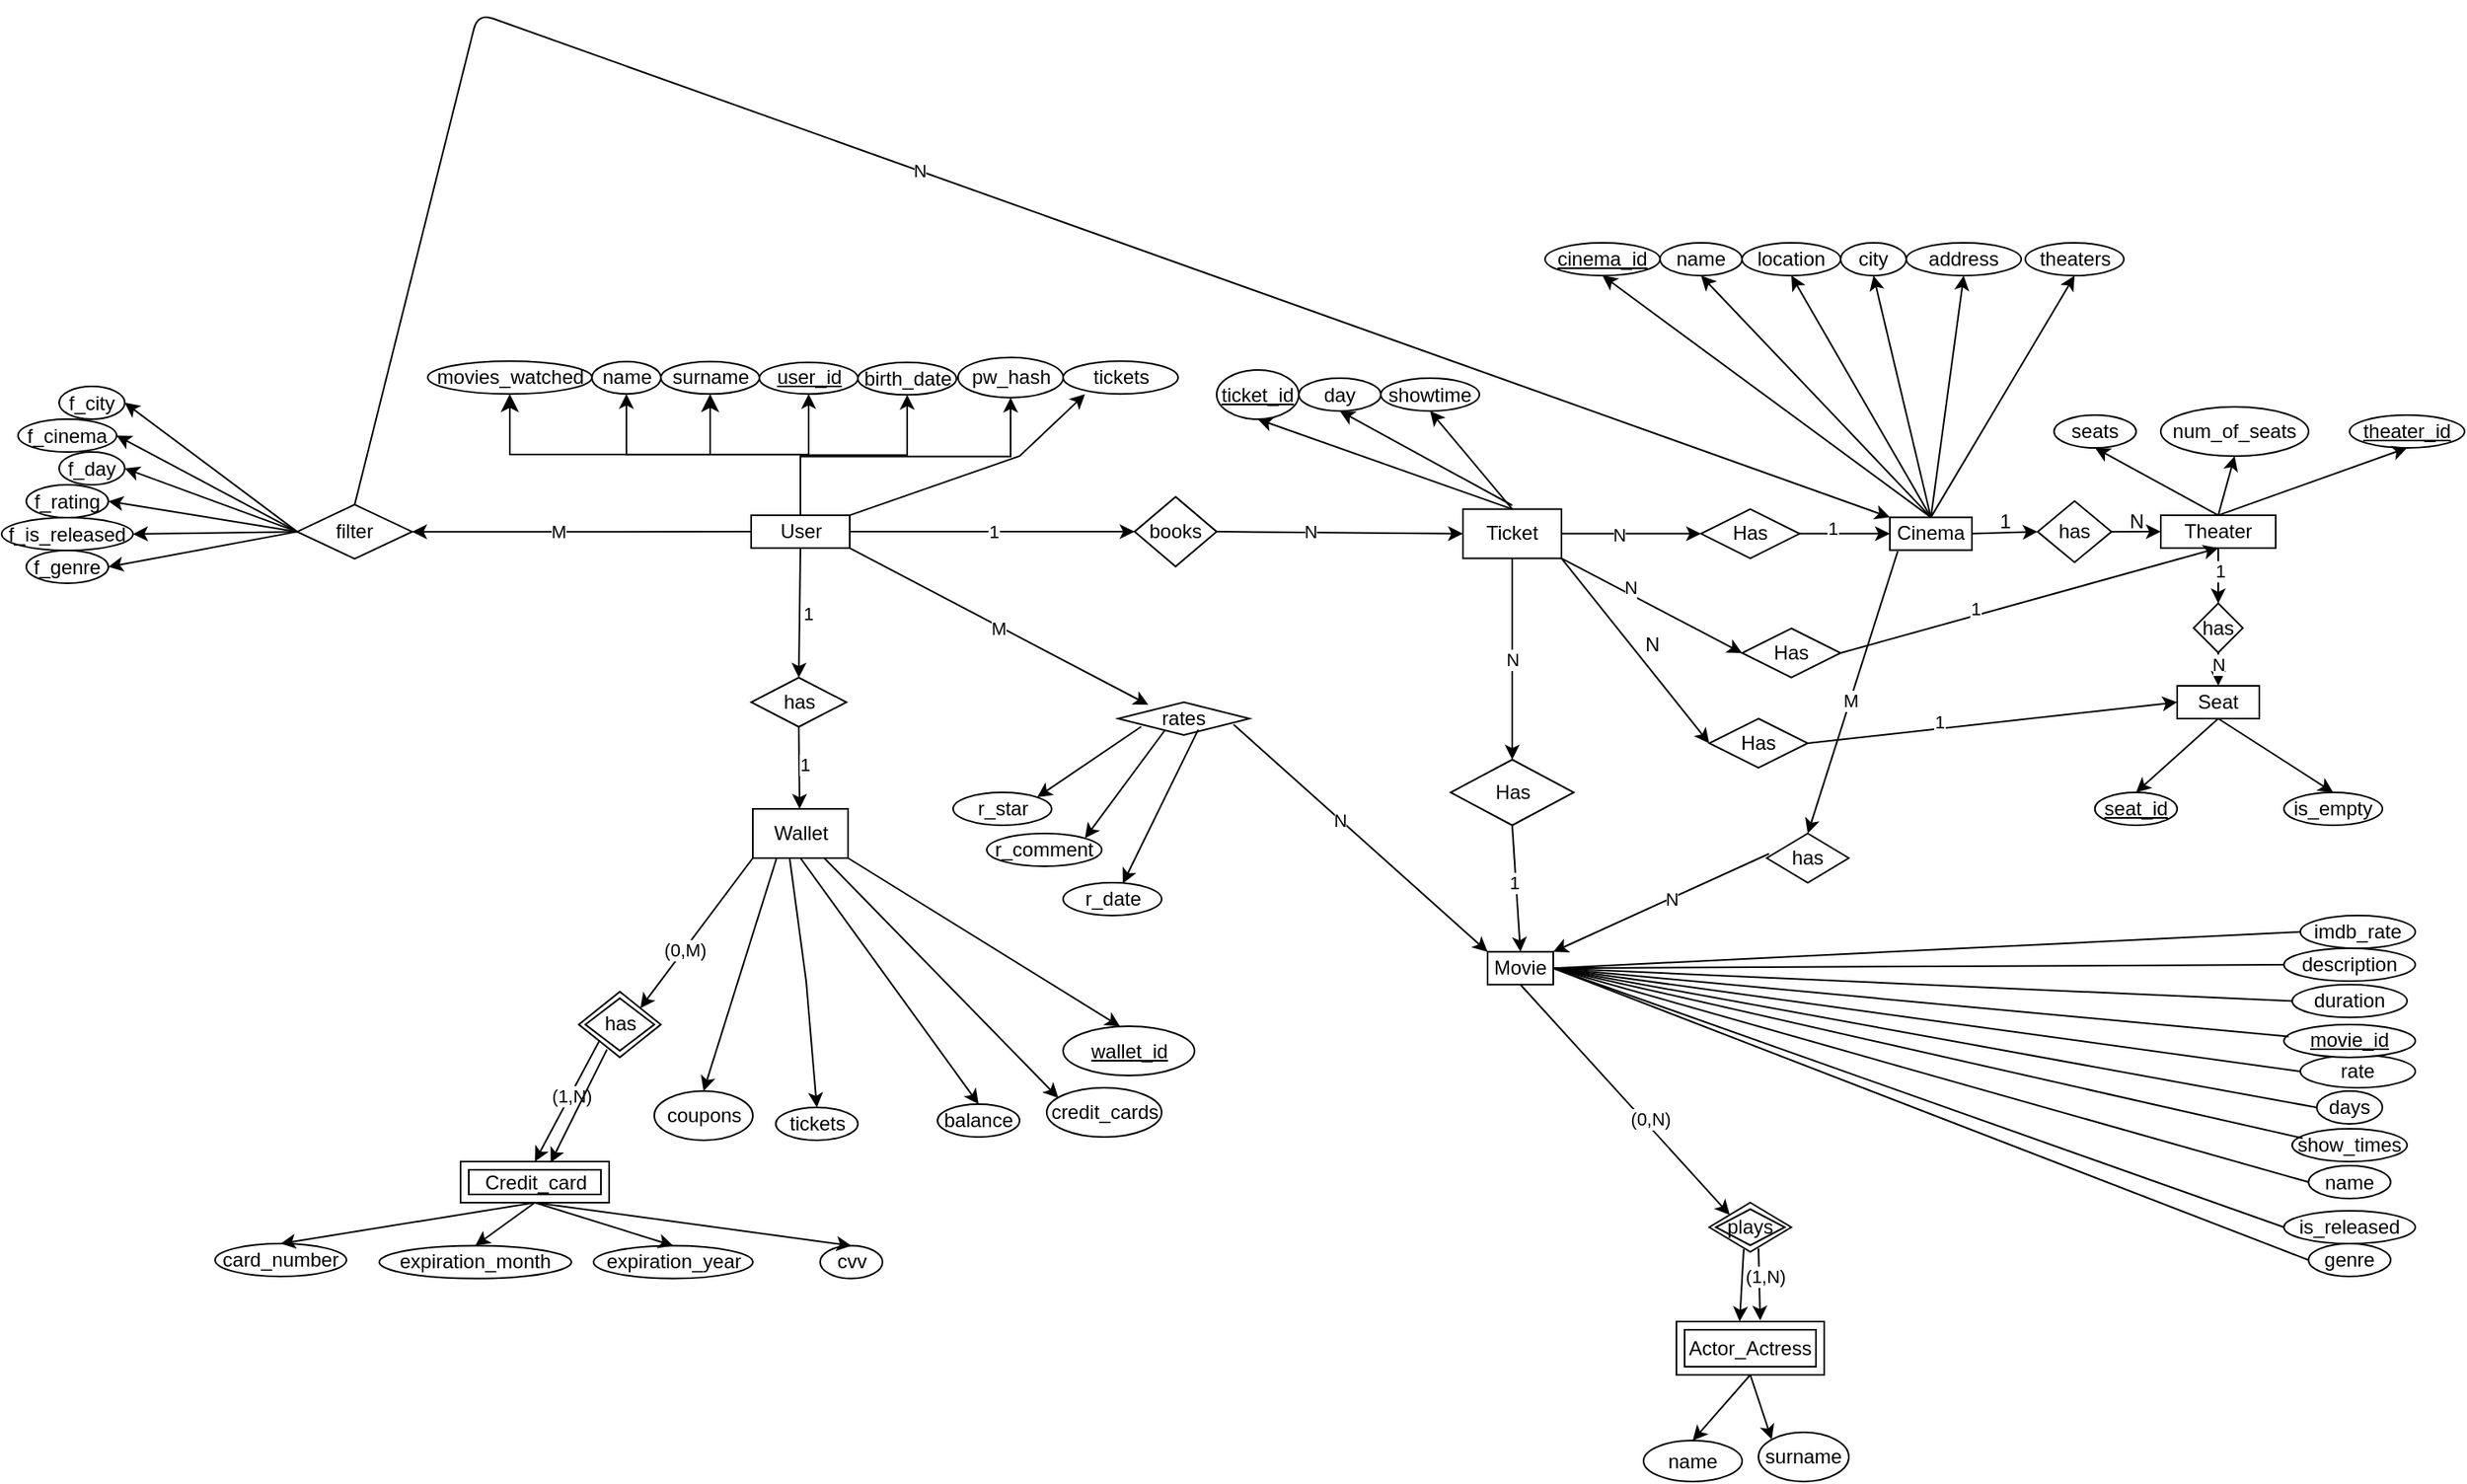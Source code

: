 <mxfile version="24.5.1" type="device">
  <diagram name="er_diagram" id="v9doxOc5a0_JCZSUFdD2">
    <mxGraphModel dx="2487" dy="1405" grid="1" gridSize="10" guides="1" tooltips="1" connect="1" arrows="1" fold="1" page="0" pageScale="1" pageWidth="827" pageHeight="1169" background="none" math="0" shadow="0">
      <root>
        <mxCell id="0" />
        <mxCell id="1" parent="0" />
        <mxCell id="D5yejVB-vVZnaP33-RKD-3" style="edgeStyle=orthogonalEdgeStyle;rounded=0;orthogonalLoop=1;jettySize=auto;html=1;exitX=0.5;exitY=0;exitDx=0;exitDy=0;entryX=0.5;entryY=1;entryDx=0;entryDy=0;" parent="1" source="D5yejVB-vVZnaP33-RKD-1" target="D5yejVB-vVZnaP33-RKD-4" edge="1">
          <mxGeometry relative="1" as="geometry">
            <mxPoint x="-45.5" y="-62.5" as="targetPoint" />
          </mxGeometry>
        </mxCell>
        <mxCell id="24" style="edgeStyle=none;html=1;exitX=0;exitY=0.5;exitDx=0;exitDy=0;entryX=1;entryY=0.5;entryDx=0;entryDy=0;" parent="1" source="D5yejVB-vVZnaP33-RKD-1" target="21" edge="1">
          <mxGeometry relative="1" as="geometry">
            <mxPoint x="-290" y="-24.14" as="targetPoint" />
          </mxGeometry>
        </mxCell>
        <mxCell id="fPZ1t0YOK3JsRvXyAHku-118" value="M" style="edgeLabel;html=1;align=center;verticalAlign=middle;resizable=0;points=[];" vertex="1" connectable="0" parent="24">
          <mxGeometry x="0.136" relative="1" as="geometry">
            <mxPoint as="offset" />
          </mxGeometry>
        </mxCell>
        <mxCell id="D5yejVB-vVZnaP33-RKD-1" value="User" style="whiteSpace=wrap;html=1;align=center;" parent="1" vertex="1">
          <mxGeometry x="-203.5" y="-33.94" width="60" height="20" as="geometry" />
        </mxCell>
        <mxCell id="D5yejVB-vVZnaP33-RKD-2" value="Movie" style="whiteSpace=wrap;html=1;align=center;" parent="1" vertex="1">
          <mxGeometry x="245" y="232.13" width="40" height="20" as="geometry" />
        </mxCell>
        <mxCell id="D5yejVB-vVZnaP33-RKD-4" value="name" style="ellipse;whiteSpace=wrap;html=1;align=center;" parent="1" vertex="1">
          <mxGeometry x="-300.5" y="-127.63" width="42" height="19.75" as="geometry" />
        </mxCell>
        <mxCell id="D5yejVB-vVZnaP33-RKD-6" value="surname" style="ellipse;whiteSpace=wrap;html=1;align=center;" parent="1" vertex="1">
          <mxGeometry x="-258.5" y="-127.63" width="60" height="19.75" as="geometry" />
        </mxCell>
        <mxCell id="D5yejVB-vVZnaP33-RKD-7" style="edgeStyle=orthogonalEdgeStyle;rounded=0;orthogonalLoop=1;jettySize=auto;html=1;exitX=0.5;exitY=0;exitDx=0;exitDy=0;entryX=0.5;entryY=1;entryDx=0;entryDy=0;" parent="1" source="D5yejVB-vVZnaP33-RKD-1" target="D5yejVB-vVZnaP33-RKD-8" edge="1">
          <mxGeometry relative="1" as="geometry">
            <mxPoint x="94.5" y="-82.75" as="targetPoint" />
            <mxPoint x="89.5" y="-22.5" as="sourcePoint" />
          </mxGeometry>
        </mxCell>
        <mxCell id="D5yejVB-vVZnaP33-RKD-8" value="birth_date" style="ellipse;whiteSpace=wrap;html=1;align=center;" parent="1" vertex="1">
          <mxGeometry x="-138.5" y="-127.13" width="60" height="19.75" as="geometry" />
        </mxCell>
        <mxCell id="D5yejVB-vVZnaP33-RKD-13" value="Wallet" style="shape=label;margin=3;double=1;whiteSpace=wrap;html=1;align=center;" parent="1" vertex="1">
          <mxGeometry x="-202.5" y="145" width="58" height="30" as="geometry" />
        </mxCell>
        <mxCell id="D5yejVB-vVZnaP33-RKD-16" style="edgeStyle=orthogonalEdgeStyle;rounded=0;orthogonalLoop=1;jettySize=auto;html=1;exitX=0.5;exitY=0;exitDx=0;exitDy=0;entryX=0.5;entryY=1;entryDx=0;entryDy=0;" parent="1" source="D5yejVB-vVZnaP33-RKD-1" target="D5yejVB-vVZnaP33-RKD-17" edge="1">
          <mxGeometry relative="1" as="geometry">
            <mxPoint x="55.5" y="-123.25" as="targetPoint" />
            <mxPoint x="114.5" y="-83.25" as="sourcePoint" />
          </mxGeometry>
        </mxCell>
        <mxCell id="D5yejVB-vVZnaP33-RKD-17" value="&lt;u&gt;user_id&lt;/u&gt;" style="ellipse;whiteSpace=wrap;html=1;align=center;" parent="1" vertex="1">
          <mxGeometry x="-198.5" y="-127.13" width="60" height="19.25" as="geometry" />
        </mxCell>
        <mxCell id="D5yejVB-vVZnaP33-RKD-21" value="balance" style="ellipse;whiteSpace=wrap;html=1;align=center;" parent="1" vertex="1">
          <mxGeometry x="-90" y="325" width="50" height="20" as="geometry" />
        </mxCell>
        <mxCell id="D5yejVB-vVZnaP33-RKD-35" value="has" style="shape=rhombus;double=0;perimeter=rhombusPerimeter;whiteSpace=wrap;html=1;align=center;" parent="1" vertex="1">
          <mxGeometry x="-203.5" y="65" width="58" height="30" as="geometry" />
        </mxCell>
        <mxCell id="D5yejVB-vVZnaP33-RKD-42" style="edgeStyle=orthogonalEdgeStyle;rounded=0;orthogonalLoop=1;jettySize=auto;html=1;exitX=0.5;exitY=0;exitDx=0;exitDy=0;entryX=0.5;entryY=1;entryDx=0;entryDy=0;" parent="1" source="D5yejVB-vVZnaP33-RKD-1" target="D5yejVB-vVZnaP33-RKD-43" edge="1">
          <mxGeometry relative="1" as="geometry">
            <mxPoint x="140.5" y="-48.01" as="targetPoint" />
            <mxPoint x="74.5" y="32.24" as="sourcePoint" />
          </mxGeometry>
        </mxCell>
        <mxCell id="D5yejVB-vVZnaP33-RKD-43" value="pw_hash" style="ellipse;whiteSpace=wrap;html=1;align=center;" parent="1" vertex="1">
          <mxGeometry x="-77.5" y="-130.13" width="64" height="24.49" as="geometry" />
        </mxCell>
        <mxCell id="D5yejVB-vVZnaP33-RKD-47" value="name" style="ellipse;whiteSpace=wrap;html=1;align=center;" parent="1" vertex="1">
          <mxGeometry x="745" y="362.5" width="50" height="20" as="geometry" />
        </mxCell>
        <mxCell id="D5yejVB-vVZnaP33-RKD-49" value="genre" style="ellipse;whiteSpace=wrap;html=1;align=center;" parent="1" vertex="1">
          <mxGeometry x="745" y="410" width="50" height="20" as="geometry" />
        </mxCell>
        <mxCell id="D5yejVB-vVZnaP33-RKD-54" value="imdb_rate" style="ellipse;whiteSpace=wrap;html=1;align=center;" parent="1" vertex="1">
          <mxGeometry x="740" y="210" width="70" height="20" as="geometry" />
        </mxCell>
        <mxCell id="D5yejVB-vVZnaP33-RKD-60" value="rate" style="ellipse;whiteSpace=wrap;html=1;align=center;" parent="1" vertex="1">
          <mxGeometry x="740" y="295" width="70" height="20" as="geometry" />
        </mxCell>
        <mxCell id="D5yejVB-vVZnaP33-RKD-66" value="days" style="ellipse;whiteSpace=wrap;html=1;align=center;" parent="1" vertex="1">
          <mxGeometry x="750" y="316.99" width="40" height="20" as="geometry" />
        </mxCell>
        <mxCell id="D5yejVB-vVZnaP33-RKD-68" value="show_times" style="ellipse;whiteSpace=wrap;html=1;align=center;" parent="1" vertex="1">
          <mxGeometry x="735" y="340" width="70" height="20" as="geometry" />
        </mxCell>
        <mxCell id="D5yejVB-vVZnaP33-RKD-73" value="f_city" style="ellipse;whiteSpace=wrap;html=1;align=center;" parent="1" vertex="1">
          <mxGeometry x="-625" y="-112.5" width="40" height="20" as="geometry" />
        </mxCell>
        <mxCell id="D5yejVB-vVZnaP33-RKD-74" value="f_cinema" style="ellipse;whiteSpace=wrap;html=1;" parent="1" vertex="1">
          <mxGeometry x="-650" y="-92.5" width="60" height="20" as="geometry" />
        </mxCell>
        <mxCell id="D5yejVB-vVZnaP33-RKD-75" value="f_day" style="ellipse;whiteSpace=wrap;html=1;" parent="1" vertex="1">
          <mxGeometry x="-625" y="-72.5" width="40" height="20" as="geometry" />
        </mxCell>
        <mxCell id="D5yejVB-vVZnaP33-RKD-76" value="f_rating" style="ellipse;whiteSpace=wrap;html=1;" parent="1" vertex="1">
          <mxGeometry x="-645" y="-52.5" width="50" height="20" as="geometry" />
        </mxCell>
        <mxCell id="D5yejVB-vVZnaP33-RKD-78" value="is_released" style="ellipse;whiteSpace=wrap;html=1;" parent="1" vertex="1">
          <mxGeometry x="730" y="390" width="80" height="20" as="geometry" />
        </mxCell>
        <mxCell id="D5yejVB-vVZnaP33-RKD-80" value="" style="edgeStyle=none;orthogonalLoop=1;jettySize=auto;html=1;rounded=0;exitX=0;exitY=0.5;exitDx=0;exitDy=0;entryX=1;entryY=0.5;entryDx=0;entryDy=0;" parent="1" source="21" target="D5yejVB-vVZnaP33-RKD-73" edge="1">
          <mxGeometry width="100" relative="1" as="geometry">
            <mxPoint x="-500.0" y="-25.19" as="sourcePoint" />
            <mxPoint x="1320" y="473.75" as="targetPoint" />
            <Array as="points" />
          </mxGeometry>
        </mxCell>
        <mxCell id="D5yejVB-vVZnaP33-RKD-81" value="" style="edgeStyle=none;orthogonalLoop=1;jettySize=auto;html=1;rounded=0;exitX=0;exitY=0.5;exitDx=0;exitDy=0;entryX=1;entryY=0.5;entryDx=0;entryDy=0;" parent="1" source="21" target="D5yejVB-vVZnaP33-RKD-74" edge="1">
          <mxGeometry width="100" relative="1" as="geometry">
            <mxPoint x="-522.5" y="-16.44" as="sourcePoint" />
            <mxPoint x="1290" y="473.75" as="targetPoint" />
            <Array as="points" />
          </mxGeometry>
        </mxCell>
        <mxCell id="D5yejVB-vVZnaP33-RKD-82" value="" style="edgeStyle=none;orthogonalLoop=1;jettySize=auto;html=1;rounded=0;exitX=0;exitY=0.5;exitDx=0;exitDy=0;entryX=1;entryY=0.5;entryDx=0;entryDy=0;" parent="1" source="21" target="D5yejVB-vVZnaP33-RKD-75" edge="1">
          <mxGeometry width="100" relative="1" as="geometry">
            <mxPoint x="-510.67" y="-12.015" as="sourcePoint" />
            <mxPoint x="1290" y="483.75" as="targetPoint" />
            <Array as="points" />
          </mxGeometry>
        </mxCell>
        <mxCell id="D5yejVB-vVZnaP33-RKD-83" value="" style="edgeStyle=none;orthogonalLoop=1;jettySize=auto;html=1;rounded=0;exitX=0;exitY=0.5;exitDx=0;exitDy=0;entryX=1;entryY=0.5;entryDx=0;entryDy=0;" parent="1" source="21" target="D5yejVB-vVZnaP33-RKD-76" edge="1">
          <mxGeometry width="100" relative="1" as="geometry">
            <mxPoint x="-500.0" y="-25.19" as="sourcePoint" />
            <mxPoint x="1310" y="473.75" as="targetPoint" />
            <Array as="points" />
          </mxGeometry>
        </mxCell>
        <mxCell id="D5yejVB-vVZnaP33-RKD-84" value="f_genre" style="ellipse;whiteSpace=wrap;html=1;" parent="1" vertex="1">
          <mxGeometry x="-645" y="-12.5" width="50" height="20" as="geometry" />
        </mxCell>
        <mxCell id="D5yejVB-vVZnaP33-RKD-85" value="" style="edgeStyle=none;orthogonalLoop=1;jettySize=auto;html=1;rounded=0;exitX=0;exitY=0.5;exitDx=0;exitDy=0;entryX=1;entryY=0.5;entryDx=0;entryDy=0;" parent="1" source="21" target="D5yejVB-vVZnaP33-RKD-84" edge="1">
          <mxGeometry width="100" relative="1" as="geometry">
            <mxPoint x="-491.0" y="-13.365" as="sourcePoint" />
            <mxPoint x="1360" y="483.75" as="targetPoint" />
            <Array as="points" />
          </mxGeometry>
        </mxCell>
        <mxCell id="D5yejVB-vVZnaP33-RKD-86" value="f_is_released" style="ellipse;whiteSpace=wrap;html=1;" parent="1" vertex="1">
          <mxGeometry x="-660" y="-32.5" width="80" height="20" as="geometry" />
        </mxCell>
        <mxCell id="D5yejVB-vVZnaP33-RKD-87" value="" style="edgeStyle=none;orthogonalLoop=1;jettySize=auto;html=1;rounded=0;exitX=0;exitY=0.5;exitDx=0;exitDy=0;entryX=1;entryY=0.5;entryDx=0;entryDy=0;" parent="1" source="21" target="D5yejVB-vVZnaP33-RKD-86" edge="1">
          <mxGeometry width="100" relative="1" as="geometry">
            <mxPoint x="-484.35" y="-17.015" as="sourcePoint" />
            <mxPoint x="1310" y="453.75" as="targetPoint" />
            <Array as="points" />
          </mxGeometry>
        </mxCell>
        <mxCell id="D5yejVB-vVZnaP33-RKD-90" value="&lt;u&gt;movie_id&lt;/u&gt;" style="ellipse;whiteSpace=wrap;html=1;" parent="1" vertex="1">
          <mxGeometry x="730" y="276.44" width="80" height="20" as="geometry" />
        </mxCell>
        <mxCell id="D5yejVB-vVZnaP33-RKD-103" value="Credit_card" style="whiteSpace=wrap;html=1;shape=ext;margin=3;double=1;" parent="1" vertex="1">
          <mxGeometry x="-380.5" y="360" width="90.5" height="25" as="geometry" />
        </mxCell>
        <mxCell id="D5yejVB-vVZnaP33-RKD-106" value="card_number" style="ellipse;whiteSpace=wrap;html=1;" parent="1" vertex="1">
          <mxGeometry x="-530" y="410" width="80" height="20" as="geometry" />
        </mxCell>
        <mxCell id="D5yejVB-vVZnaP33-RKD-107" value="" style="edgeStyle=none;orthogonalLoop=1;jettySize=auto;html=1;rounded=0;entryX=0.5;entryY=0;entryDx=0;entryDy=0;exitX=0.5;exitY=1;exitDx=0;exitDy=0;" parent="1" source="D5yejVB-vVZnaP33-RKD-103" target="D5yejVB-vVZnaP33-RKD-106" edge="1">
          <mxGeometry width="100" relative="1" as="geometry">
            <mxPoint x="-273.5" y="145" as="sourcePoint" />
            <mxPoint x="-173.5" y="145" as="targetPoint" />
            <Array as="points" />
          </mxGeometry>
        </mxCell>
        <mxCell id="D5yejVB-vVZnaP33-RKD-108" value="expiration_month" style="ellipse;whiteSpace=wrap;html=1;" parent="1" vertex="1">
          <mxGeometry x="-430" y="411.25" width="117" height="20" as="geometry" />
        </mxCell>
        <mxCell id="D5yejVB-vVZnaP33-RKD-109" value="" style="edgeStyle=none;orthogonalLoop=1;jettySize=auto;html=1;rounded=0;entryX=0.5;entryY=0;entryDx=0;entryDy=0;exitX=0.5;exitY=1;exitDx=0;exitDy=0;" parent="1" source="D5yejVB-vVZnaP33-RKD-103" target="D5yejVB-vVZnaP33-RKD-108" edge="1">
          <mxGeometry width="100" relative="1" as="geometry">
            <mxPoint x="-203.5" y="181.75" as="sourcePoint" />
            <mxPoint x="-176.5" y="175.75" as="targetPoint" />
            <Array as="points" />
          </mxGeometry>
        </mxCell>
        <mxCell id="D5yejVB-vVZnaP33-RKD-110" value="expiration_year" style="ellipse;whiteSpace=wrap;html=1;" parent="1" vertex="1">
          <mxGeometry x="-299.5" y="411.25" width="97" height="20" as="geometry" />
        </mxCell>
        <mxCell id="D5yejVB-vVZnaP33-RKD-111" value="" style="edgeStyle=none;orthogonalLoop=1;jettySize=auto;html=1;rounded=0;entryX=0.5;entryY=0;entryDx=0;entryDy=0;exitX=0.5;exitY=1;exitDx=0;exitDy=0;" parent="1" source="D5yejVB-vVZnaP33-RKD-103" target="D5yejVB-vVZnaP33-RKD-110" edge="1">
          <mxGeometry width="100" relative="1" as="geometry">
            <mxPoint x="-179.5" y="179" as="sourcePoint" />
            <mxPoint x="-156.5" y="195.75" as="targetPoint" />
            <Array as="points" />
          </mxGeometry>
        </mxCell>
        <mxCell id="D5yejVB-vVZnaP33-RKD-112" value="cvv" style="ellipse;whiteSpace=wrap;html=1;" parent="1" vertex="1">
          <mxGeometry x="-161.5" y="411.25" width="38" height="20" as="geometry" />
        </mxCell>
        <mxCell id="D5yejVB-vVZnaP33-RKD-114" value="coupons" style="ellipse;whiteSpace=wrap;html=1;align=center;" parent="1" vertex="1">
          <mxGeometry x="-262.5" y="316.99" width="60" height="30" as="geometry" />
        </mxCell>
        <mxCell id="D5yejVB-vVZnaP33-RKD-115" value="tickets" style="ellipse;whiteSpace=wrap;html=1;align=center;" parent="1" vertex="1">
          <mxGeometry x="-188.5" y="326.99" width="50" height="20" as="geometry" />
        </mxCell>
        <mxCell id="D5yejVB-vVZnaP33-RKD-116" value="" style="edgeStyle=none;orthogonalLoop=1;jettySize=auto;html=1;rounded=0;entryX=0.5;entryY=0;entryDx=0;entryDy=0;exitX=0.25;exitY=1;exitDx=0;exitDy=0;" parent="1" source="D5yejVB-vVZnaP33-RKD-13" target="D5yejVB-vVZnaP33-RKD-114" edge="1">
          <mxGeometry width="100" relative="1" as="geometry">
            <mxPoint x="-190" y="175" as="sourcePoint" />
            <mxPoint x="-13.5" y="175" as="targetPoint" />
            <Array as="points" />
          </mxGeometry>
        </mxCell>
        <mxCell id="D5yejVB-vVZnaP33-RKD-117" value="" style="edgeStyle=none;orthogonalLoop=1;jettySize=auto;html=1;rounded=0;exitX=0.386;exitY=0.994;exitDx=0;exitDy=0;entryX=0.5;entryY=0;entryDx=0;entryDy=0;exitPerimeter=0;" parent="1" source="D5yejVB-vVZnaP33-RKD-13" target="D5yejVB-vVZnaP33-RKD-115" edge="1">
          <mxGeometry width="100" relative="1" as="geometry">
            <mxPoint x="-93.5" y="175" as="sourcePoint" />
            <mxPoint x="6.5" y="175" as="targetPoint" />
            <Array as="points">
              <mxPoint x="-170" y="250" />
            </Array>
          </mxGeometry>
        </mxCell>
        <mxCell id="TKebzsspwgqfqScbjhII-5" value="description" style="ellipse;whiteSpace=wrap;html=1;" parent="1" vertex="1">
          <mxGeometry x="730" y="230" width="80" height="20" as="geometry" />
        </mxCell>
        <mxCell id="TKebzsspwgqfqScbjhII-7" value="movies_watched" style="ellipse;whiteSpace=wrap;html=1;" parent="1" vertex="1">
          <mxGeometry x="-400.5" y="-127.88" width="100" height="20" as="geometry" />
        </mxCell>
        <mxCell id="TKebzsspwgqfqScbjhII-9" value="Cinema" style="whiteSpace=wrap;html=1;" parent="1" vertex="1">
          <mxGeometry x="490" y="-32.69" width="50" height="20" as="geometry" />
        </mxCell>
        <mxCell id="TKebzsspwgqfqScbjhII-10" value="location" style="ellipse;whiteSpace=wrap;html=1;" parent="1" vertex="1">
          <mxGeometry x="400" y="-200" width="60" height="20" as="geometry" />
        </mxCell>
        <mxCell id="TKebzsspwgqfqScbjhII-11" value="&lt;u&gt;cinema_id&lt;/u&gt;" style="ellipse;whiteSpace=wrap;html=1;" parent="1" vertex="1">
          <mxGeometry x="280" y="-200" width="70" height="20" as="geometry" />
        </mxCell>
        <mxCell id="TKebzsspwgqfqScbjhII-12" value="city" style="ellipse;whiteSpace=wrap;html=1;" parent="1" vertex="1">
          <mxGeometry x="460" y="-200" width="40" height="20" as="geometry" />
        </mxCell>
        <mxCell id="TKebzsspwgqfqScbjhII-14" value="name" style="ellipse;whiteSpace=wrap;html=1;" parent="1" vertex="1">
          <mxGeometry x="350" y="-200" width="50" height="20" as="geometry" />
        </mxCell>
        <mxCell id="TKebzsspwgqfqScbjhII-16" value="address" style="ellipse;whiteSpace=wrap;html=1;" parent="1" vertex="1">
          <mxGeometry x="500" y="-200" width="70" height="20" as="geometry" />
        </mxCell>
        <mxCell id="TKebzsspwgqfqScbjhII-18" value="" style="edgeStyle=none;orthogonalLoop=1;jettySize=auto;html=1;rounded=0;entryX=0.5;entryY=1;entryDx=0;entryDy=0;exitX=0.5;exitY=0;exitDx=0;exitDy=0;" parent="1" source="TKebzsspwgqfqScbjhII-9" target="TKebzsspwgqfqScbjhII-11" edge="1">
          <mxGeometry width="100" relative="1" as="geometry">
            <mxPoint x="500" y="-100" as="sourcePoint" />
            <mxPoint x="600" y="-100" as="targetPoint" />
            <Array as="points" />
          </mxGeometry>
        </mxCell>
        <mxCell id="TKebzsspwgqfqScbjhII-19" value="" style="edgeStyle=none;orthogonalLoop=1;jettySize=auto;html=1;rounded=0;exitX=0.5;exitY=0;exitDx=0;exitDy=0;entryX=0.5;entryY=1;entryDx=0;entryDy=0;" parent="1" source="TKebzsspwgqfqScbjhII-9" target="TKebzsspwgqfqScbjhII-14" edge="1">
          <mxGeometry width="100" relative="1" as="geometry">
            <mxPoint x="420" y="-110" as="sourcePoint" />
            <mxPoint x="520" y="-110" as="targetPoint" />
            <Array as="points" />
          </mxGeometry>
        </mxCell>
        <mxCell id="TKebzsspwgqfqScbjhII-20" value="" style="edgeStyle=none;orthogonalLoop=1;jettySize=auto;html=1;rounded=0;exitX=0.5;exitY=0;exitDx=0;exitDy=0;entryX=0.5;entryY=1;entryDx=0;entryDy=0;" parent="1" source="TKebzsspwgqfqScbjhII-9" target="TKebzsspwgqfqScbjhII-10" edge="1">
          <mxGeometry width="100" relative="1" as="geometry">
            <mxPoint x="390" y="-150" as="sourcePoint" />
            <mxPoint x="490" y="-150" as="targetPoint" />
            <Array as="points" />
          </mxGeometry>
        </mxCell>
        <mxCell id="TKebzsspwgqfqScbjhII-21" value="" style="edgeStyle=none;orthogonalLoop=1;jettySize=auto;html=1;rounded=0;exitX=0.5;exitY=0;exitDx=0;exitDy=0;entryX=0.5;entryY=1;entryDx=0;entryDy=0;" parent="1" source="TKebzsspwgqfqScbjhII-9" target="TKebzsspwgqfqScbjhII-12" edge="1">
          <mxGeometry width="100" relative="1" as="geometry">
            <mxPoint x="420" y="-150" as="sourcePoint" />
            <mxPoint x="520" y="-150" as="targetPoint" />
            <Array as="points" />
          </mxGeometry>
        </mxCell>
        <mxCell id="TKebzsspwgqfqScbjhII-22" value="" style="edgeStyle=none;orthogonalLoop=1;jettySize=auto;html=1;rounded=0;exitX=0.5;exitY=0;exitDx=0;exitDy=0;entryX=0.5;entryY=1;entryDx=0;entryDy=0;" parent="1" source="TKebzsspwgqfqScbjhII-9" target="TKebzsspwgqfqScbjhII-16" edge="1">
          <mxGeometry width="100" relative="1" as="geometry">
            <mxPoint x="470" y="-120" as="sourcePoint" />
            <mxPoint x="570" y="-120" as="targetPoint" />
            <Array as="points" />
          </mxGeometry>
        </mxCell>
        <mxCell id="TKebzsspwgqfqScbjhII-33" value="Actor_Actress" style="shape=ext;margin=3;double=1;whiteSpace=wrap;html=1;align=center;" parent="1" vertex="1">
          <mxGeometry x="360" y="457.5" width="90" height="32.5" as="geometry" />
        </mxCell>
        <mxCell id="TKebzsspwgqfqScbjhII-34" value="plays" style="whiteSpace=wrap;html=1;shape=rhombus;double=1;perimeter=rhombusPerimeter;" parent="1" vertex="1">
          <mxGeometry x="380" y="385" width="50" height="30" as="geometry" />
        </mxCell>
        <mxCell id="TKebzsspwgqfqScbjhII-35" value="" style="edgeStyle=none;orthogonalLoop=1;jettySize=auto;html=1;rounded=0;exitX=0.5;exitY=1;exitDx=0;exitDy=0;entryX=0;entryY=0;entryDx=0;entryDy=0;" parent="1" source="D5yejVB-vVZnaP33-RKD-2" target="TKebzsspwgqfqScbjhII-34" edge="1">
          <mxGeometry width="100" relative="1" as="geometry">
            <mxPoint x="404.83" y="312.5" as="sourcePoint" />
            <mxPoint x="504.83" y="312.5" as="targetPoint" />
            <Array as="points" />
          </mxGeometry>
        </mxCell>
        <mxCell id="fPZ1t0YOK3JsRvXyAHku-93" value="(0,N)" style="edgeLabel;html=1;align=center;verticalAlign=middle;resizable=0;points=[];" vertex="1" connectable="0" parent="TKebzsspwgqfqScbjhII-35">
          <mxGeometry x="0.197" y="3" relative="1" as="geometry">
            <mxPoint as="offset" />
          </mxGeometry>
        </mxCell>
        <mxCell id="TKebzsspwgqfqScbjhII-36" value="" style="edgeStyle=none;orthogonalLoop=1;jettySize=auto;html=1;rounded=0;exitX=0.42;exitY=0.946;exitDx=0;exitDy=0;entryX=0.428;entryY=-0.004;entryDx=0;entryDy=0;entryPerimeter=0;exitPerimeter=0;" parent="1" source="TKebzsspwgqfqScbjhII-34" target="TKebzsspwgqfqScbjhII-33" edge="1">
          <mxGeometry width="100" relative="1" as="geometry">
            <mxPoint x="375" y="430" as="sourcePoint" />
            <mxPoint x="475" y="430" as="targetPoint" />
            <Array as="points" />
          </mxGeometry>
        </mxCell>
        <mxCell id="TKebzsspwgqfqScbjhII-37" value="" style="edgeStyle=none;orthogonalLoop=1;jettySize=auto;html=1;rounded=0;exitX=0.6;exitY=0.929;exitDx=0;exitDy=0;entryX=0.567;entryY=-0.019;entryDx=0;entryDy=0;exitPerimeter=0;entryPerimeter=0;" parent="1" source="TKebzsspwgqfqScbjhII-34" target="TKebzsspwgqfqScbjhII-33" edge="1">
          <mxGeometry width="100" relative="1" as="geometry">
            <mxPoint x="390" y="470" as="sourcePoint" />
            <mxPoint x="404" y="520" as="targetPoint" />
            <Array as="points" />
          </mxGeometry>
        </mxCell>
        <mxCell id="fPZ1t0YOK3JsRvXyAHku-94" value="(1,N)" style="edgeLabel;html=1;align=center;verticalAlign=middle;resizable=0;points=[];" vertex="1" connectable="0" parent="TKebzsspwgqfqScbjhII-37">
          <mxGeometry x="-0.22" y="3" relative="1" as="geometry">
            <mxPoint as="offset" />
          </mxGeometry>
        </mxCell>
        <mxCell id="TKebzsspwgqfqScbjhII-46" value="" style="edgeStyle=none;orthogonalLoop=1;jettySize=auto;html=1;rounded=0;exitX=1;exitY=0.5;exitDx=0;exitDy=0;entryX=0.036;entryY=0.368;entryDx=0;entryDy=0;entryPerimeter=0;endArrow=none;" parent="1" source="D5yejVB-vVZnaP33-RKD-2" target="D5yejVB-vVZnaP33-RKD-90" edge="1">
          <mxGeometry width="100" relative="1" as="geometry">
            <mxPoint x="424.83" y="262.5" as="sourcePoint" />
            <mxPoint x="524.83" y="262.5" as="targetPoint" />
            <Array as="points" />
          </mxGeometry>
        </mxCell>
        <mxCell id="TKebzsspwgqfqScbjhII-47" value="" style="edgeStyle=none;orthogonalLoop=1;jettySize=auto;html=1;rounded=0;exitX=1;exitY=0.5;exitDx=0;exitDy=0;entryX=0;entryY=0.5;entryDx=0;entryDy=0;endArrow=none;" parent="1" source="D5yejVB-vVZnaP33-RKD-2" target="D5yejVB-vVZnaP33-RKD-66" edge="1">
          <mxGeometry width="100" relative="1" as="geometry">
            <mxPoint x="467.06" y="307.23" as="sourcePoint" />
            <mxPoint x="480.0" y="312.5" as="targetPoint" />
            <Array as="points" />
          </mxGeometry>
        </mxCell>
        <mxCell id="TKebzsspwgqfqScbjhII-48" value="" style="edgeStyle=none;orthogonalLoop=1;jettySize=auto;html=1;rounded=0;exitX=1;exitY=0.5;exitDx=0;exitDy=0;entryX=0.091;entryY=0.287;entryDx=0;entryDy=0;entryPerimeter=0;endArrow=none;" parent="1" source="D5yejVB-vVZnaP33-RKD-2" target="D5yejVB-vVZnaP33-RKD-68" edge="1">
          <mxGeometry width="100" relative="1" as="geometry">
            <mxPoint x="442.7" y="312.03" as="sourcePoint" />
            <mxPoint x="520" y="322.5" as="targetPoint" />
            <Array as="points" />
          </mxGeometry>
        </mxCell>
        <mxCell id="TKebzsspwgqfqScbjhII-49" value="" style="edgeStyle=none;orthogonalLoop=1;jettySize=auto;html=1;rounded=0;exitX=1;exitY=0.5;exitDx=0;exitDy=0;entryX=0;entryY=0.5;entryDx=0;entryDy=0;endArrow=none;" parent="1" source="D5yejVB-vVZnaP33-RKD-2" target="D5yejVB-vVZnaP33-RKD-60" edge="1">
          <mxGeometry width="100" relative="1" as="geometry">
            <mxPoint x="364.83" y="282.5" as="sourcePoint" />
            <mxPoint x="464.83" y="282.5" as="targetPoint" />
            <Array as="points" />
          </mxGeometry>
        </mxCell>
        <mxCell id="N-ok7iTfvvvv9O8yAwdT-1" value="theaters" style="ellipse;whiteSpace=wrap;html=1;" parent="1" vertex="1">
          <mxGeometry x="572.5" y="-200" width="60" height="20" as="geometry" />
        </mxCell>
        <mxCell id="N-ok7iTfvvvv9O8yAwdT-2" value="" style="edgeStyle=none;orthogonalLoop=1;jettySize=auto;html=1;rounded=0;exitX=0.5;exitY=0;exitDx=0;exitDy=0;entryX=0.5;entryY=1;entryDx=0;entryDy=0;" parent="1" source="TKebzsspwgqfqScbjhII-9" target="N-ok7iTfvvvv9O8yAwdT-1" edge="1">
          <mxGeometry width="100" relative="1" as="geometry">
            <mxPoint x="460" y="-90" as="sourcePoint" />
            <mxPoint x="560" y="-90" as="targetPoint" />
            <Array as="points" />
          </mxGeometry>
        </mxCell>
        <mxCell id="N-ok7iTfvvvv9O8yAwdT-3" value="duration" style="ellipse;whiteSpace=wrap;html=1;" parent="1" vertex="1">
          <mxGeometry x="735" y="252.13" width="70" height="20" as="geometry" />
        </mxCell>
        <mxCell id="N-ok7iTfvvvv9O8yAwdT-6" value="Ticket" style="shape=ext;margin=3;double=0;whiteSpace=wrap;html=1;align=center;" parent="1" vertex="1">
          <mxGeometry x="230" y="-37.69" width="60" height="30" as="geometry" />
        </mxCell>
        <mxCell id="N-ok7iTfvvvv9O8yAwdT-7" value="books" style="rhombus;whiteSpace=wrap;html=1;" parent="1" vertex="1">
          <mxGeometry x="30" y="-45.19" width="50" height="42.5" as="geometry" />
        </mxCell>
        <mxCell id="N-ok7iTfvvvv9O8yAwdT-8" value="1" style="edgeStyle=none;orthogonalLoop=1;jettySize=auto;html=1;rounded=0;exitX=1;exitY=0.5;exitDx=0;exitDy=0;entryX=0;entryY=0.5;entryDx=0;entryDy=0;" parent="1" source="D5yejVB-vVZnaP33-RKD-1" target="N-ok7iTfvvvv9O8yAwdT-7" edge="1">
          <mxGeometry width="100" relative="1" as="geometry">
            <mxPoint x="70" y="150" as="sourcePoint" />
            <mxPoint x="200" y="86" as="targetPoint" />
            <Array as="points" />
          </mxGeometry>
        </mxCell>
        <mxCell id="N-ok7iTfvvvv9O8yAwdT-9" value="" style="edgeStyle=none;orthogonalLoop=1;jettySize=auto;html=1;rounded=0;entryX=0;entryY=0.5;entryDx=0;entryDy=0;exitX=1;exitY=0.5;exitDx=0;exitDy=0;" parent="1" source="N-ok7iTfvvvv9O8yAwdT-7" target="N-ok7iTfvvvv9O8yAwdT-6" edge="1">
          <mxGeometry width="100" relative="1" as="geometry">
            <mxPoint y="150" as="sourcePoint" />
            <mxPoint x="100" y="150" as="targetPoint" />
            <Array as="points" />
          </mxGeometry>
        </mxCell>
        <mxCell id="N-ok7iTfvvvv9O8yAwdT-14" value="N" style="edgeLabel;html=1;align=center;verticalAlign=middle;resizable=0;points=[];" parent="N-ok7iTfvvvv9O8yAwdT-9" vertex="1" connectable="0">
          <mxGeometry x="-0.24" y="1" relative="1" as="geometry">
            <mxPoint as="offset" />
          </mxGeometry>
        </mxCell>
        <mxCell id="N-ok7iTfvvvv9O8yAwdT-10" value="showtime" style="ellipse;whiteSpace=wrap;html=1;" parent="1" vertex="1">
          <mxGeometry x="180" y="-117.5" width="60" height="20" as="geometry" />
        </mxCell>
        <mxCell id="N-ok7iTfvvvv9O8yAwdT-11" value="day" style="ellipse;whiteSpace=wrap;html=1;" parent="1" vertex="1">
          <mxGeometry x="130" y="-117.5" width="50" height="20" as="geometry" />
        </mxCell>
        <mxCell id="N-ok7iTfvvvv9O8yAwdT-16" value="" style="edgeStyle=none;orthogonalLoop=1;jettySize=auto;html=1;rounded=0;exitX=0.5;exitY=0;exitDx=0;exitDy=0;entryX=0.5;entryY=1;entryDx=0;entryDy=0;" parent="1" source="N-ok7iTfvvvv9O8yAwdT-6" target="N-ok7iTfvvvv9O8yAwdT-10" edge="1">
          <mxGeometry width="100" relative="1" as="geometry">
            <mxPoint x="-150" y="180" as="sourcePoint" />
            <mxPoint x="-50" y="180" as="targetPoint" />
            <Array as="points" />
          </mxGeometry>
        </mxCell>
        <mxCell id="N-ok7iTfvvvv9O8yAwdT-17" value="" style="edgeStyle=none;orthogonalLoop=1;jettySize=auto;html=1;rounded=0;entryX=0.5;entryY=1;entryDx=0;entryDy=0;" parent="1" target="N-ok7iTfvvvv9O8yAwdT-11" edge="1">
          <mxGeometry width="100" relative="1" as="geometry">
            <mxPoint x="260" y="-40" as="sourcePoint" />
            <mxPoint x="-50" y="130" as="targetPoint" />
            <Array as="points" />
          </mxGeometry>
        </mxCell>
        <mxCell id="sAwqbPBRsYMZf8_RckrG-4" value="name" style="ellipse;whiteSpace=wrap;html=1;" parent="1" vertex="1">
          <mxGeometry x="340" y="530" width="60" height="25" as="geometry" />
        </mxCell>
        <mxCell id="sAwqbPBRsYMZf8_RckrG-5" value="surname" style="ellipse;whiteSpace=wrap;html=1;" parent="1" vertex="1">
          <mxGeometry x="410" y="525" width="55" height="30" as="geometry" />
        </mxCell>
        <mxCell id="sAwqbPBRsYMZf8_RckrG-8" value="" style="edgeStyle=none;orthogonalLoop=1;jettySize=auto;html=1;rounded=0;exitX=0.5;exitY=1;exitDx=0;exitDy=0;entryX=0.5;entryY=0;entryDx=0;entryDy=0;" parent="1" source="TKebzsspwgqfqScbjhII-33" target="sAwqbPBRsYMZf8_RckrG-4" edge="1">
          <mxGeometry width="100" relative="1" as="geometry">
            <mxPoint x="405" y="550" as="sourcePoint" />
            <mxPoint x="505.0" y="550" as="targetPoint" />
            <Array as="points" />
          </mxGeometry>
        </mxCell>
        <mxCell id="sAwqbPBRsYMZf8_RckrG-9" value="" style="edgeStyle=none;orthogonalLoop=1;jettySize=auto;html=1;rounded=0;exitX=0.5;exitY=1;exitDx=0;exitDy=0;entryX=0;entryY=0;entryDx=0;entryDy=0;" parent="1" source="TKebzsspwgqfqScbjhII-33" target="sAwqbPBRsYMZf8_RckrG-5" edge="1">
          <mxGeometry width="100" relative="1" as="geometry">
            <mxPoint x="395" y="570" as="sourcePoint" />
            <mxPoint x="495" y="570" as="targetPoint" />
            <Array as="points" />
          </mxGeometry>
        </mxCell>
        <mxCell id="sAwqbPBRsYMZf8_RckrG-12" value="Has" style="rhombus;whiteSpace=wrap;html=1;" parent="1" vertex="1">
          <mxGeometry x="375" y="-37.69" width="60" height="30" as="geometry" />
        </mxCell>
        <mxCell id="sAwqbPBRsYMZf8_RckrG-13" value="" style="edgeStyle=none;orthogonalLoop=1;jettySize=auto;html=1;rounded=0;entryX=0;entryY=0.5;entryDx=0;entryDy=0;exitX=1;exitY=0.5;exitDx=0;exitDy=0;" parent="1" source="N-ok7iTfvvvv9O8yAwdT-6" target="sAwqbPBRsYMZf8_RckrG-12" edge="1">
          <mxGeometry width="100" relative="1" as="geometry">
            <mxPoint x="300" y="-30" as="sourcePoint" />
            <mxPoint x="400" y="-30" as="targetPoint" />
            <Array as="points" />
          </mxGeometry>
        </mxCell>
        <mxCell id="sAwqbPBRsYMZf8_RckrG-31" value="N" style="edgeLabel;html=1;align=center;verticalAlign=middle;resizable=0;points=[];" parent="sAwqbPBRsYMZf8_RckrG-13" vertex="1" connectable="0">
          <mxGeometry x="-0.181" relative="1" as="geometry">
            <mxPoint as="offset" />
          </mxGeometry>
        </mxCell>
        <mxCell id="sAwqbPBRsYMZf8_RckrG-14" value="" style="edgeStyle=none;orthogonalLoop=1;jettySize=auto;html=1;rounded=0;entryX=0;entryY=0.5;entryDx=0;entryDy=0;exitX=1;exitY=0.5;exitDx=0;exitDy=0;" parent="1" source="sAwqbPBRsYMZf8_RckrG-12" target="TKebzsspwgqfqScbjhII-9" edge="1">
          <mxGeometry width="100" relative="1" as="geometry">
            <mxPoint x="400" y="10" as="sourcePoint" />
            <mxPoint x="500" y="10" as="targetPoint" />
            <Array as="points" />
          </mxGeometry>
        </mxCell>
        <mxCell id="sAwqbPBRsYMZf8_RckrG-32" value="1" style="edgeLabel;html=1;align=center;verticalAlign=middle;resizable=0;points=[];" parent="sAwqbPBRsYMZf8_RckrG-14" vertex="1" connectable="0">
          <mxGeometry x="-0.284" y="4" relative="1" as="geometry">
            <mxPoint as="offset" />
          </mxGeometry>
        </mxCell>
        <mxCell id="sAwqbPBRsYMZf8_RckrG-16" value="&lt;u&gt;ticket_id&lt;/u&gt;" style="ellipse;whiteSpace=wrap;html=1;" parent="1" vertex="1">
          <mxGeometry x="80" y="-122.5" width="50" height="30" as="geometry" />
        </mxCell>
        <mxCell id="sAwqbPBRsYMZf8_RckrG-17" value="" style="edgeStyle=none;orthogonalLoop=1;jettySize=auto;html=1;rounded=0;entryX=0.5;entryY=1;entryDx=0;entryDy=0;exitX=0.5;exitY=0;exitDx=0;exitDy=0;" parent="1" source="N-ok7iTfvvvv9O8yAwdT-6" target="sAwqbPBRsYMZf8_RckrG-16" edge="1">
          <mxGeometry width="100" relative="1" as="geometry">
            <mxPoint x="270" y="-40" as="sourcePoint" />
            <mxPoint x="510" y="80" as="targetPoint" />
            <Array as="points" />
          </mxGeometry>
        </mxCell>
        <mxCell id="sAwqbPBRsYMZf8_RckrG-18" style="edgeStyle=orthogonalEdgeStyle;rounded=0;orthogonalLoop=1;jettySize=auto;html=1;exitX=0.5;exitY=1;exitDx=0;exitDy=0;" parent="1" source="D5yejVB-vVZnaP33-RKD-49" target="D5yejVB-vVZnaP33-RKD-49" edge="1">
          <mxGeometry relative="1" as="geometry" />
        </mxCell>
        <mxCell id="sAwqbPBRsYMZf8_RckrG-19" value="" style="edgeStyle=none;orthogonalLoop=1;jettySize=auto;html=1;rounded=0;exitX=1;exitY=0.5;exitDx=0;exitDy=0;entryX=0;entryY=0.5;entryDx=0;entryDy=0;endArrow=none;" parent="1" source="D5yejVB-vVZnaP33-RKD-2" target="D5yejVB-vVZnaP33-RKD-49" edge="1">
          <mxGeometry width="100" relative="1" as="geometry">
            <mxPoint x="200" y="387.5" as="sourcePoint" />
            <mxPoint x="300" y="387.5" as="targetPoint" />
            <Array as="points" />
          </mxGeometry>
        </mxCell>
        <mxCell id="sAwqbPBRsYMZf8_RckrG-20" value="" style="endArrow=none;html=1;rounded=0;entryX=0;entryY=0.5;entryDx=0;entryDy=0;exitX=1;exitY=0.5;exitDx=0;exitDy=0;" parent="1" source="D5yejVB-vVZnaP33-RKD-2" target="N-ok7iTfvvvv9O8yAwdT-3" edge="1">
          <mxGeometry width="50" height="50" relative="1" as="geometry">
            <mxPoint x="390" y="307.5" as="sourcePoint" />
            <mxPoint x="230" y="427.5" as="targetPoint" />
          </mxGeometry>
        </mxCell>
        <mxCell id="sAwqbPBRsYMZf8_RckrG-21" value="" style="edgeStyle=none;orthogonalLoop=1;jettySize=auto;html=1;rounded=0;entryX=0;entryY=0.5;entryDx=0;entryDy=0;exitX=1;exitY=0.5;exitDx=0;exitDy=0;endArrow=none;" parent="1" source="D5yejVB-vVZnaP33-RKD-2" target="TKebzsspwgqfqScbjhII-5" edge="1">
          <mxGeometry width="100" relative="1" as="geometry">
            <mxPoint x="290" y="187.5" as="sourcePoint" />
            <mxPoint x="390" y="187.5" as="targetPoint" />
            <Array as="points" />
          </mxGeometry>
        </mxCell>
        <mxCell id="sAwqbPBRsYMZf8_RckrG-22" value="" style="edgeStyle=none;orthogonalLoop=1;jettySize=auto;html=1;rounded=0;exitX=1;exitY=0.5;exitDx=0;exitDy=0;entryX=0;entryY=0.5;entryDx=0;entryDy=0;endArrow=none;" parent="1" source="D5yejVB-vVZnaP33-RKD-2" target="D5yejVB-vVZnaP33-RKD-47" edge="1">
          <mxGeometry width="100" relative="1" as="geometry">
            <mxPoint x="270" y="367.5" as="sourcePoint" />
            <mxPoint x="370" y="367.5" as="targetPoint" />
            <Array as="points" />
          </mxGeometry>
        </mxCell>
        <mxCell id="sAwqbPBRsYMZf8_RckrG-23" value="" style="orthogonalLoop=0;jettySize=auto;html=1;rounded=0;exitX=1;exitY=0.5;exitDx=0;exitDy=0;entryX=0;entryY=0.5;entryDx=0;entryDy=0;shape=connector;endArrow=none;" parent="1" source="D5yejVB-vVZnaP33-RKD-2" target="D5yejVB-vVZnaP33-RKD-54" edge="1">
          <mxGeometry width="100" relative="1" as="geometry">
            <mxPoint x="650" y="217.5" as="sourcePoint" />
            <mxPoint x="750" y="217.5" as="targetPoint" />
          </mxGeometry>
        </mxCell>
        <mxCell id="sAwqbPBRsYMZf8_RckrG-24" value="" style="edgeStyle=none;orthogonalLoop=1;jettySize=auto;html=1;rounded=0;exitX=1;exitY=0.5;exitDx=0;exitDy=0;entryX=0;entryY=0.5;entryDx=0;entryDy=0;endArrow=none;" parent="1" source="D5yejVB-vVZnaP33-RKD-2" target="D5yejVB-vVZnaP33-RKD-78" edge="1">
          <mxGeometry width="100" relative="1" as="geometry">
            <mxPoint x="320" y="187.5" as="sourcePoint" />
            <mxPoint x="420" y="187.5" as="targetPoint" />
            <Array as="points" />
          </mxGeometry>
        </mxCell>
        <mxCell id="sAwqbPBRsYMZf8_RckrG-25" value="Has" style="rhombus;whiteSpace=wrap;html=1;" parent="1" vertex="1">
          <mxGeometry x="222.5" y="115" width="75" height="40" as="geometry" />
        </mxCell>
        <mxCell id="sAwqbPBRsYMZf8_RckrG-26" value="N" style="endArrow=classic;html=1;rounded=0;exitX=0.5;exitY=1;exitDx=0;exitDy=0;entryX=0.5;entryY=0;entryDx=0;entryDy=0;" parent="1" source="N-ok7iTfvvvv9O8yAwdT-6" target="sAwqbPBRsYMZf8_RckrG-25" edge="1">
          <mxGeometry width="50" height="50" relative="1" as="geometry">
            <mxPoint x="390" as="sourcePoint" />
            <mxPoint x="440" y="-50" as="targetPoint" />
          </mxGeometry>
        </mxCell>
        <mxCell id="9MTwHboh7cCrPoTY80c0-14" value="Theater" style="whiteSpace=wrap;html=1;" parent="1" vertex="1">
          <mxGeometry x="655" y="-33.94" width="70" height="20" as="geometry" />
        </mxCell>
        <mxCell id="9MTwHboh7cCrPoTY80c0-15" value="num_of_seats" style="ellipse;whiteSpace=wrap;html=1;" parent="1" vertex="1">
          <mxGeometry x="655" y="-100" width="90" height="30" as="geometry" />
        </mxCell>
        <mxCell id="9MTwHboh7cCrPoTY80c0-17" value="" style="edgeStyle=none;orthogonalLoop=1;jettySize=auto;html=1;rounded=0;exitX=1;exitY=0.5;exitDx=0;exitDy=0;entryX=0;entryY=0.5;entryDx=0;entryDy=0;" parent="1" source="9MTwHboh7cCrPoTY80c0-34" target="9MTwHboh7cCrPoTY80c0-14" edge="1">
          <mxGeometry width="100" relative="1" as="geometry">
            <mxPoint x="460" y="-30" as="sourcePoint" />
            <mxPoint x="560" y="-30" as="targetPoint" />
            <Array as="points" />
          </mxGeometry>
        </mxCell>
        <mxCell id="9MTwHboh7cCrPoTY80c0-18" value="" style="edgeStyle=none;orthogonalLoop=1;jettySize=auto;html=1;rounded=0;entryX=0.5;entryY=1;entryDx=0;entryDy=0;exitX=0.5;exitY=0;exitDx=0;exitDy=0;" parent="1" source="9MTwHboh7cCrPoTY80c0-14" target="9MTwHboh7cCrPoTY80c0-15" edge="1">
          <mxGeometry width="100" relative="1" as="geometry">
            <mxPoint x="690" y="-30" as="sourcePoint" />
            <mxPoint x="640" y="-90" as="targetPoint" />
            <Array as="points" />
          </mxGeometry>
        </mxCell>
        <mxCell id="9MTwHboh7cCrPoTY80c0-21" value="Seat" style="whiteSpace=wrap;html=1;" parent="1" vertex="1">
          <mxGeometry x="665" y="70" width="50" height="20" as="geometry" />
        </mxCell>
        <mxCell id="9MTwHboh7cCrPoTY80c0-22" value="" style="edgeStyle=none;orthogonalLoop=1;jettySize=auto;html=1;rounded=0;exitX=0.5;exitY=1;exitDx=0;exitDy=0;entryX=0.5;entryY=0;entryDx=0;entryDy=0;" parent="1" source="9MTwHboh7cCrPoTY80c0-36" target="9MTwHboh7cCrPoTY80c0-21" edge="1">
          <mxGeometry width="100" relative="1" as="geometry">
            <mxPoint x="616.83" y="-40" as="sourcePoint" />
            <mxPoint x="616.83" y="29.75" as="targetPoint" />
            <Array as="points" />
          </mxGeometry>
        </mxCell>
        <mxCell id="fPZ1t0YOK3JsRvXyAHku-107" value="N" style="edgeLabel;html=1;align=center;verticalAlign=middle;resizable=0;points=[];" vertex="1" connectable="0" parent="9MTwHboh7cCrPoTY80c0-22">
          <mxGeometry x="-0.325" relative="1" as="geometry">
            <mxPoint as="offset" />
          </mxGeometry>
        </mxCell>
        <mxCell id="9MTwHboh7cCrPoTY80c0-27" value="is_empty" style="ellipse;whiteSpace=wrap;html=1;" parent="1" vertex="1">
          <mxGeometry x="730" y="135" width="60" height="20" as="geometry" />
        </mxCell>
        <mxCell id="9MTwHboh7cCrPoTY80c0-28" value="" style="edgeStyle=none;orthogonalLoop=1;jettySize=auto;html=1;rounded=0;exitX=0.5;exitY=1;exitDx=0;exitDy=0;entryX=0.5;entryY=0;entryDx=0;entryDy=0;" parent="1" source="9MTwHboh7cCrPoTY80c0-21" target="9MTwHboh7cCrPoTY80c0-27" edge="1">
          <mxGeometry width="100" relative="1" as="geometry">
            <mxPoint x="620" y="70" as="sourcePoint" />
            <mxPoint x="720" y="70" as="targetPoint" />
            <Array as="points" />
          </mxGeometry>
        </mxCell>
        <mxCell id="9MTwHboh7cCrPoTY80c0-30" value="&lt;u&gt;seat_id&lt;/u&gt;" style="ellipse;whiteSpace=wrap;html=1;" parent="1" vertex="1">
          <mxGeometry x="614.83" y="135" width="50.17" height="20" as="geometry" />
        </mxCell>
        <mxCell id="9MTwHboh7cCrPoTY80c0-31" value="" style="edgeStyle=none;orthogonalLoop=1;jettySize=auto;html=1;rounded=0;entryX=0.5;entryY=0;entryDx=0;entryDy=0;exitX=0.5;exitY=1;exitDx=0;exitDy=0;" parent="1" source="9MTwHboh7cCrPoTY80c0-21" target="9MTwHboh7cCrPoTY80c0-30" edge="1">
          <mxGeometry width="100" relative="1" as="geometry">
            <mxPoint x="570" y="70" as="sourcePoint" />
            <mxPoint x="670" y="70" as="targetPoint" />
            <Array as="points" />
          </mxGeometry>
        </mxCell>
        <mxCell id="9MTwHboh7cCrPoTY80c0-32" value="&lt;u&gt;theater_id&lt;/u&gt;" style="ellipse;whiteSpace=wrap;html=1;" parent="1" vertex="1">
          <mxGeometry x="770" y="-95" width="70" height="20" as="geometry" />
        </mxCell>
        <mxCell id="9MTwHboh7cCrPoTY80c0-33" value="" style="edgeStyle=none;orthogonalLoop=1;jettySize=auto;html=1;rounded=0;exitX=0.5;exitY=0;exitDx=0;exitDy=0;entryX=0.5;entryY=1;entryDx=0;entryDy=0;" parent="1" source="9MTwHboh7cCrPoTY80c0-14" target="9MTwHboh7cCrPoTY80c0-32" edge="1">
          <mxGeometry width="100" relative="1" as="geometry">
            <mxPoint x="650" y="-40" as="sourcePoint" />
            <mxPoint x="750" y="-40" as="targetPoint" />
            <Array as="points" />
          </mxGeometry>
        </mxCell>
        <mxCell id="9MTwHboh7cCrPoTY80c0-35" value="" style="edgeStyle=none;orthogonalLoop=1;jettySize=auto;html=1;rounded=0;exitX=1;exitY=0.5;exitDx=0;exitDy=0;entryX=0;entryY=0.5;entryDx=0;entryDy=0;" parent="1" source="TKebzsspwgqfqScbjhII-9" target="9MTwHboh7cCrPoTY80c0-34" edge="1">
          <mxGeometry width="100" relative="1" as="geometry">
            <mxPoint x="480" y="-80" as="sourcePoint" />
            <mxPoint x="580" y="-60" as="targetPoint" />
            <Array as="points" />
          </mxGeometry>
        </mxCell>
        <mxCell id="9MTwHboh7cCrPoTY80c0-34" value="has" style="rhombus;whiteSpace=wrap;html=1;" parent="1" vertex="1">
          <mxGeometry x="580" y="-42.62" width="45" height="37.37" as="geometry" />
        </mxCell>
        <mxCell id="9MTwHboh7cCrPoTY80c0-37" value="" style="edgeStyle=none;orthogonalLoop=1;jettySize=auto;html=1;rounded=0;exitX=0.5;exitY=1;exitDx=0;exitDy=0;entryX=0.5;entryY=0;entryDx=0;entryDy=0;" parent="1" source="9MTwHboh7cCrPoTY80c0-14" target="9MTwHboh7cCrPoTY80c0-36" edge="1">
          <mxGeometry width="100" relative="1" as="geometry">
            <mxPoint x="616.83" y="-40" as="sourcePoint" />
            <mxPoint x="616.83" y="29.75" as="targetPoint" />
            <Array as="points" />
          </mxGeometry>
        </mxCell>
        <mxCell id="fPZ1t0YOK3JsRvXyAHku-110" value="1" style="edgeLabel;html=1;align=center;verticalAlign=middle;resizable=0;points=[];" vertex="1" connectable="0" parent="9MTwHboh7cCrPoTY80c0-37">
          <mxGeometry x="-0.168" y="1" relative="1" as="geometry">
            <mxPoint as="offset" />
          </mxGeometry>
        </mxCell>
        <mxCell id="9MTwHboh7cCrPoTY80c0-36" value="has" style="rhombus;whiteSpace=wrap;html=1;" parent="1" vertex="1">
          <mxGeometry x="675" y="19.75" width="30" height="30" as="geometry" />
        </mxCell>
        <mxCell id="8cAE8e9gn-1L0kly88OA-6" value="seats" style="ellipse;whiteSpace=wrap;html=1;" parent="1" vertex="1">
          <mxGeometry x="590" y="-95" width="50" height="20" as="geometry" />
        </mxCell>
        <mxCell id="8cAE8e9gn-1L0kly88OA-7" value="" style="edgeStyle=none;orthogonalLoop=1;jettySize=auto;html=1;rounded=0;exitX=0.5;exitY=0;exitDx=0;exitDy=0;entryX=0.5;entryY=1;entryDx=0;entryDy=0;" parent="1" source="9MTwHboh7cCrPoTY80c0-14" target="8cAE8e9gn-1L0kly88OA-6" edge="1">
          <mxGeometry width="100" relative="1" as="geometry">
            <mxPoint x="590" y="-10" as="sourcePoint" />
            <mxPoint x="690" y="-10" as="targetPoint" />
            <Array as="points" />
          </mxGeometry>
        </mxCell>
        <mxCell id="3" value="" style="edgeStyle=elbowEdgeStyle;elbow=vertical;endArrow=classic;html=1;curved=0;rounded=0;endSize=8;startSize=8;exitX=0.5;exitY=0;exitDx=0;exitDy=0;entryX=0.5;entryY=1;entryDx=0;entryDy=0;" parent="1" source="D5yejVB-vVZnaP33-RKD-1" target="TKebzsspwgqfqScbjhII-7" edge="1">
          <mxGeometry width="50" height="50" relative="1" as="geometry">
            <mxPoint x="-140.5" y="-28.94" as="sourcePoint" />
            <mxPoint x="-330.5" y="-18.94" as="targetPoint" />
          </mxGeometry>
        </mxCell>
        <mxCell id="4" value="" style="edgeStyle=elbowEdgeStyle;elbow=vertical;endArrow=classic;html=1;curved=0;rounded=0;endSize=8;startSize=8;exitX=0.5;exitY=0;exitDx=0;exitDy=0;entryX=0.5;entryY=1;entryDx=0;entryDy=0;" parent="1" source="D5yejVB-vVZnaP33-RKD-1" target="D5yejVB-vVZnaP33-RKD-6" edge="1">
          <mxGeometry width="50" height="50" relative="1" as="geometry">
            <mxPoint x="-310" y="-10" as="sourcePoint" />
            <mxPoint x="-260" y="-60" as="targetPoint" />
          </mxGeometry>
        </mxCell>
        <mxCell id="5" value="" style="endArrow=classic;html=1;exitX=0.5;exitY=1;exitDx=0;exitDy=0;entryX=0.5;entryY=0;entryDx=0;entryDy=0;" parent="1" source="D5yejVB-vVZnaP33-RKD-103" target="D5yejVB-vVZnaP33-RKD-112" edge="1">
          <mxGeometry width="50" height="50" relative="1" as="geometry">
            <mxPoint x="-20" y="510" as="sourcePoint" />
            <mxPoint x="30" y="460" as="targetPoint" />
          </mxGeometry>
        </mxCell>
        <mxCell id="6" value="" style="endArrow=classic;html=1;exitX=0;exitY=1;exitDx=0;exitDy=0;entryX=1;entryY=0;entryDx=0;entryDy=0;" parent="1" source="D5yejVB-vVZnaP33-RKD-13" target="fPZ1t0YOK3JsRvXyAHku-76" edge="1">
          <mxGeometry width="50" height="50" relative="1" as="geometry">
            <mxPoint x="-160" y="270" as="sourcePoint" />
            <mxPoint x="-320" y="140" as="targetPoint" />
          </mxGeometry>
        </mxCell>
        <mxCell id="fPZ1t0YOK3JsRvXyAHku-91" value="(0,M)" style="edgeLabel;html=1;align=center;verticalAlign=middle;resizable=0;points=[];" vertex="1" connectable="0" parent="6">
          <mxGeometry x="0.228" relative="1" as="geometry">
            <mxPoint as="offset" />
          </mxGeometry>
        </mxCell>
        <mxCell id="7" value="" style="endArrow=classic;html=1;exitX=0.5;exitY=1;exitDx=0;exitDy=0;entryX=0.5;entryY=0;entryDx=0;entryDy=0;" parent="1" source="D5yejVB-vVZnaP33-RKD-13" target="D5yejVB-vVZnaP33-RKD-21" edge="1">
          <mxGeometry width="50" height="50" relative="1" as="geometry">
            <mxPoint x="-10" y="210" as="sourcePoint" />
            <mxPoint x="40" y="160" as="targetPoint" />
          </mxGeometry>
        </mxCell>
        <mxCell id="8" value="" style="endArrow=classic;html=1;exitX=0.5;exitY=1;exitDx=0;exitDy=0;entryX=0.5;entryY=0;entryDx=0;entryDy=0;" parent="1" source="D5yejVB-vVZnaP33-RKD-1" target="D5yejVB-vVZnaP33-RKD-35" edge="1">
          <mxGeometry width="50" height="50" relative="1" as="geometry">
            <mxPoint x="-170" y="40" as="sourcePoint" />
            <mxPoint x="-120" y="-10" as="targetPoint" />
          </mxGeometry>
        </mxCell>
        <mxCell id="fPZ1t0YOK3JsRvXyAHku-89" value="1" style="edgeLabel;html=1;align=center;verticalAlign=middle;resizable=0;points=[];" vertex="1" connectable="0" parent="8">
          <mxGeometry x="0.017" y="5" relative="1" as="geometry">
            <mxPoint as="offset" />
          </mxGeometry>
        </mxCell>
        <mxCell id="12" value="" style="endArrow=classic;html=1;exitX=0.5;exitY=1;exitDx=0;exitDy=0;" parent="1" source="D5yejVB-vVZnaP33-RKD-35" edge="1">
          <mxGeometry width="50" height="50" relative="1" as="geometry">
            <mxPoint x="-170" y="120" as="sourcePoint" />
            <mxPoint x="-174" y="145" as="targetPoint" />
          </mxGeometry>
        </mxCell>
        <mxCell id="fPZ1t0YOK3JsRvXyAHku-90" value="1" style="edgeLabel;html=1;align=center;verticalAlign=middle;resizable=0;points=[];" vertex="1" connectable="0" parent="12">
          <mxGeometry x="-0.085" y="3" relative="1" as="geometry">
            <mxPoint as="offset" />
          </mxGeometry>
        </mxCell>
        <mxCell id="21" value="filter" style="shape=rhombus;double=0;rounded=0;whiteSpace=wrap;html=1;perimeter=rhombusPerimeter;" parent="1" vertex="1">
          <mxGeometry x="-480" y="-40.43" width="70" height="33" as="geometry" />
        </mxCell>
        <mxCell id="30" value="" style="endArrow=classic;html=1;exitX=0.5;exitY=0;exitDx=0;exitDy=0;entryX=0;entryY=0;entryDx=0;entryDy=0;" parent="1" source="21" target="TKebzsspwgqfqScbjhII-9" edge="1">
          <mxGeometry width="50" height="50" relative="1" as="geometry">
            <mxPoint x="-422.4" y="-366.26" as="sourcePoint" />
            <mxPoint x="220" y="-180" as="targetPoint" />
            <Array as="points">
              <mxPoint x="-370" y="-340" />
            </Array>
          </mxGeometry>
        </mxCell>
        <mxCell id="fPZ1t0YOK3JsRvXyAHku-117" value="N" style="edgeLabel;html=1;align=center;verticalAlign=middle;resizable=0;points=[];" vertex="1" connectable="0" parent="30">
          <mxGeometry x="-0.027" relative="1" as="geometry">
            <mxPoint as="offset" />
          </mxGeometry>
        </mxCell>
        <mxCell id="42" value="1" style="text;html=1;align=center;verticalAlign=middle;resizable=0;points=[];autosize=1;strokeColor=none;fillColor=none;" parent="1" vertex="1">
          <mxGeometry x="545" y="-45" width="30" height="30" as="geometry" />
        </mxCell>
        <mxCell id="43" value="N" style="text;html=1;align=center;verticalAlign=middle;resizable=0;points=[];autosize=1;strokeColor=none;fillColor=none;" parent="1" vertex="1">
          <mxGeometry x="625" y="-45" width="30" height="30" as="geometry" />
        </mxCell>
        <mxCell id="44" value="Has" style="rhombus;whiteSpace=wrap;html=1;" parent="1" vertex="1">
          <mxGeometry x="380" y="90" width="60" height="30" as="geometry" />
        </mxCell>
        <mxCell id="45" value="" style="edgeStyle=none;orthogonalLoop=1;jettySize=auto;html=1;rounded=0;entryX=0;entryY=0.5;entryDx=0;entryDy=0;exitX=1;exitY=1;exitDx=0;exitDy=0;" parent="1" source="N-ok7iTfvvvv9O8yAwdT-6" target="44" edge="1">
          <mxGeometry width="100" relative="1" as="geometry">
            <mxPoint x="320" y="18.92" as="sourcePoint" />
            <mxPoint x="375" y="18.92" as="targetPoint" />
            <Array as="points" />
          </mxGeometry>
        </mxCell>
        <mxCell id="47" value="" style="edgeStyle=none;orthogonalLoop=1;jettySize=auto;html=1;rounded=0;entryX=0;entryY=0.5;entryDx=0;entryDy=0;exitX=1;exitY=0.5;exitDx=0;exitDy=0;" parent="1" source="44" target="9MTwHboh7cCrPoTY80c0-21" edge="1">
          <mxGeometry width="100" relative="1" as="geometry">
            <mxPoint x="460" y="48.92" as="sourcePoint" />
            <mxPoint x="515" y="48.92" as="targetPoint" />
            <Array as="points" />
          </mxGeometry>
        </mxCell>
        <mxCell id="48" value="1" style="edgeLabel;html=1;align=center;verticalAlign=middle;resizable=0;points=[];" parent="47" vertex="1" connectable="0">
          <mxGeometry x="-0.284" y="4" relative="1" as="geometry">
            <mxPoint as="offset" />
          </mxGeometry>
        </mxCell>
        <mxCell id="49" value="Has" style="rhombus;whiteSpace=wrap;html=1;" parent="1" vertex="1">
          <mxGeometry x="400" y="35" width="60" height="30" as="geometry" />
        </mxCell>
        <mxCell id="50" value="" style="edgeStyle=none;orthogonalLoop=1;jettySize=auto;html=1;rounded=0;entryX=0.5;entryY=1;entryDx=0;entryDy=0;exitX=1;exitY=0.5;exitDx=0;exitDy=0;" parent="1" target="9MTwHboh7cCrPoTY80c0-14" edge="1">
          <mxGeometry width="100" relative="1" as="geometry">
            <mxPoint x="460" y="50" as="sourcePoint" />
            <mxPoint x="685" y="25" as="targetPoint" />
            <Array as="points" />
          </mxGeometry>
        </mxCell>
        <mxCell id="51" value="1" style="edgeLabel;html=1;align=center;verticalAlign=middle;resizable=0;points=[];" parent="50" vertex="1" connectable="0">
          <mxGeometry x="-0.284" y="4" relative="1" as="geometry">
            <mxPoint as="offset" />
          </mxGeometry>
        </mxCell>
        <mxCell id="52" value="" style="edgeStyle=none;orthogonalLoop=1;jettySize=auto;html=1;rounded=0;entryX=0;entryY=0.5;entryDx=0;entryDy=0;exitX=1;exitY=1;exitDx=0;exitDy=0;" parent="1" source="N-ok7iTfvvvv9O8yAwdT-6" target="49" edge="1">
          <mxGeometry width="100" relative="1" as="geometry">
            <mxPoint x="320" y="-42.69" as="sourcePoint" />
            <mxPoint x="410" y="70" as="targetPoint" />
            <Array as="points" />
          </mxGeometry>
        </mxCell>
        <mxCell id="53" value="N" style="edgeLabel;html=1;align=center;verticalAlign=middle;resizable=0;points=[];" parent="52" vertex="1" connectable="0">
          <mxGeometry x="-0.284" y="4" relative="1" as="geometry">
            <mxPoint as="offset" />
          </mxGeometry>
        </mxCell>
        <mxCell id="54" value="N" style="text;html=1;align=center;verticalAlign=middle;resizable=0;points=[];autosize=1;strokeColor=none;fillColor=none;" parent="1" vertex="1">
          <mxGeometry x="330" y="29.75" width="30" height="30" as="geometry" />
        </mxCell>
        <mxCell id="fPZ1t0YOK3JsRvXyAHku-57" value="rates" style="whiteSpace=wrap;html=1;shape=rhombus;perimeter=rhombusPerimeter;" vertex="1" parent="1">
          <mxGeometry x="20" y="80" width="80" height="20" as="geometry" />
        </mxCell>
        <mxCell id="fPZ1t0YOK3JsRvXyAHku-66" value="r_star" style="ellipse;whiteSpace=wrap;html=1;align=center;" vertex="1" parent="1">
          <mxGeometry x="-80.5" y="135" width="60" height="20" as="geometry" />
        </mxCell>
        <mxCell id="fPZ1t0YOK3JsRvXyAHku-67" value="r_date" style="ellipse;whiteSpace=wrap;html=1;align=center;" vertex="1" parent="1">
          <mxGeometry x="-13.5" y="190" width="60" height="20" as="geometry" />
        </mxCell>
        <mxCell id="fPZ1t0YOK3JsRvXyAHku-68" value="r_comment" style="ellipse;whiteSpace=wrap;html=1;" vertex="1" parent="1">
          <mxGeometry x="-60" y="160" width="70" height="20" as="geometry" />
        </mxCell>
        <mxCell id="fPZ1t0YOK3JsRvXyAHku-69" value="" style="edgeStyle=none;orthogonalLoop=1;jettySize=auto;html=1;rounded=0;exitX=0.352;exitY=0.875;exitDx=0;exitDy=0;entryX=1;entryY=0;entryDx=0;entryDy=0;exitPerimeter=0;" edge="1" parent="1" target="fPZ1t0YOK3JsRvXyAHku-68" source="fPZ1t0YOK3JsRvXyAHku-57">
          <mxGeometry width="100" relative="1" as="geometry">
            <mxPoint x="50.0" y="105" as="sourcePoint" />
            <mxPoint x="16" y="-30" as="targetPoint" />
            <Array as="points" />
          </mxGeometry>
        </mxCell>
        <mxCell id="fPZ1t0YOK3JsRvXyAHku-70" value="" style="endArrow=classic;html=1;entryX=0.606;entryY=0.022;entryDx=0;entryDy=0;exitX=0.61;exitY=0.835;exitDx=0;exitDy=0;exitPerimeter=0;entryPerimeter=0;" edge="1" parent="1" target="fPZ1t0YOK3JsRvXyAHku-67" source="fPZ1t0YOK3JsRvXyAHku-57">
          <mxGeometry width="50" height="50" relative="1" as="geometry">
            <mxPoint x="71.12" y="103.28" as="sourcePoint" />
            <mxPoint x="-25" y="-65" as="targetPoint" />
          </mxGeometry>
        </mxCell>
        <mxCell id="fPZ1t0YOK3JsRvXyAHku-71" value="" style="endArrow=classic;html=1;entryX=1;entryY=0;entryDx=0;entryDy=0;exitX=0.176;exitY=0.744;exitDx=0;exitDy=0;exitPerimeter=0;" edge="1" parent="1" target="fPZ1t0YOK3JsRvXyAHku-66" source="fPZ1t0YOK3JsRvXyAHku-57">
          <mxGeometry width="50" height="50" relative="1" as="geometry">
            <mxPoint x="20.0" y="100" as="sourcePoint" />
            <mxPoint x="-115" y="-75" as="targetPoint" />
          </mxGeometry>
        </mxCell>
        <mxCell id="fPZ1t0YOK3JsRvXyAHku-76" value="has" style="whiteSpace=wrap;html=1;shape=rhombus;double=1;perimeter=rhombusPerimeter;" vertex="1" parent="1">
          <mxGeometry x="-308.5" y="256.44" width="50" height="40" as="geometry" />
        </mxCell>
        <mxCell id="fPZ1t0YOK3JsRvXyAHku-77" value="" style="edgeStyle=none;orthogonalLoop=1;jettySize=auto;html=1;rounded=0;exitX=0;exitY=1;exitDx=0;exitDy=0;entryX=0.5;entryY=0;entryDx=0;entryDy=0;" edge="1" parent="1" source="fPZ1t0YOK3JsRvXyAHku-76" target="D5yejVB-vVZnaP33-RKD-103">
          <mxGeometry width="100" relative="1" as="geometry">
            <mxPoint x="-440" y="200" as="sourcePoint" />
            <mxPoint x="-340" y="200" as="targetPoint" />
            <Array as="points" />
          </mxGeometry>
        </mxCell>
        <mxCell id="fPZ1t0YOK3JsRvXyAHku-92" value="(1,N)" style="edgeLabel;html=1;align=center;verticalAlign=middle;resizable=0;points=[];" vertex="1" connectable="0" parent="fPZ1t0YOK3JsRvXyAHku-77">
          <mxGeometry x="-0.099" relative="1" as="geometry">
            <mxPoint as="offset" />
          </mxGeometry>
        </mxCell>
        <mxCell id="fPZ1t0YOK3JsRvXyAHku-78" value="credit_cards" style="ellipse;whiteSpace=wrap;html=1;" vertex="1" parent="1">
          <mxGeometry x="-23.5" y="315" width="70" height="30" as="geometry" />
        </mxCell>
        <mxCell id="fPZ1t0YOK3JsRvXyAHku-79" value="" style="edgeStyle=none;orthogonalLoop=1;jettySize=auto;html=1;rounded=0;exitX=0.75;exitY=1;exitDx=0;exitDy=0;entryX=0.101;entryY=0.206;entryDx=0;entryDy=0;entryPerimeter=0;" edge="1" parent="1" source="D5yejVB-vVZnaP33-RKD-13" target="fPZ1t0YOK3JsRvXyAHku-78">
          <mxGeometry width="100" relative="1" as="geometry">
            <mxPoint x="-110" y="260" as="sourcePoint" />
            <mxPoint x="-10" y="260" as="targetPoint" />
            <Array as="points" />
          </mxGeometry>
        </mxCell>
        <mxCell id="fPZ1t0YOK3JsRvXyAHku-81" value="&lt;u&gt;wallet_id&lt;/u&gt;" style="ellipse;whiteSpace=wrap;html=1;" vertex="1" parent="1">
          <mxGeometry x="-13.5" y="277.5" width="80" height="30" as="geometry" />
        </mxCell>
        <mxCell id="fPZ1t0YOK3JsRvXyAHku-82" value="" style="edgeStyle=none;orthogonalLoop=1;jettySize=auto;html=1;rounded=0;exitX=1;exitY=1;exitDx=0;exitDy=0;entryX=0.433;entryY=0.005;entryDx=0;entryDy=0;entryPerimeter=0;" edge="1" parent="1" source="D5yejVB-vVZnaP33-RKD-13" target="fPZ1t0YOK3JsRvXyAHku-81">
          <mxGeometry width="100" relative="1" as="geometry">
            <mxPoint x="-220" y="270" as="sourcePoint" />
            <mxPoint x="-120" y="270" as="targetPoint" />
            <Array as="points" />
          </mxGeometry>
        </mxCell>
        <mxCell id="fPZ1t0YOK3JsRvXyAHku-87" value="tickets" style="ellipse;whiteSpace=wrap;html=1;" vertex="1" parent="1">
          <mxGeometry x="-13.5" y="-127.89" width="70" height="20" as="geometry" />
        </mxCell>
        <mxCell id="fPZ1t0YOK3JsRvXyAHku-88" value="" style="edgeStyle=none;orthogonalLoop=1;jettySize=auto;html=1;rounded=0;exitX=1;exitY=0;exitDx=0;exitDy=0;entryX=0.19;entryY=1.01;entryDx=0;entryDy=0;entryPerimeter=0;" edge="1" parent="1" source="D5yejVB-vVZnaP33-RKD-1" target="fPZ1t0YOK3JsRvXyAHku-87">
          <mxGeometry width="100" relative="1" as="geometry">
            <mxPoint x="-180" y="-50" as="sourcePoint" />
            <mxPoint x="-80" y="-50" as="targetPoint" />
            <Array as="points">
              <mxPoint x="-40" y="-70" />
            </Array>
          </mxGeometry>
        </mxCell>
        <mxCell id="fPZ1t0YOK3JsRvXyAHku-95" value="" style="edgeStyle=none;orthogonalLoop=1;jettySize=auto;html=1;rounded=0;exitX=0.5;exitY=1;exitDx=0;exitDy=0;entryX=0.5;entryY=0;entryDx=0;entryDy=0;" edge="1" parent="1" source="sAwqbPBRsYMZf8_RckrG-25" target="D5yejVB-vVZnaP33-RKD-2">
          <mxGeometry width="100" relative="1" as="geometry">
            <mxPoint x="220" y="160" as="sourcePoint" />
            <mxPoint x="320" y="160" as="targetPoint" />
            <Array as="points" />
          </mxGeometry>
        </mxCell>
        <mxCell id="fPZ1t0YOK3JsRvXyAHku-96" value="1" style="edgeLabel;html=1;align=center;verticalAlign=middle;resizable=0;points=[];" vertex="1" connectable="0" parent="fPZ1t0YOK3JsRvXyAHku-95">
          <mxGeometry x="-0.097" y="-2" relative="1" as="geometry">
            <mxPoint as="offset" />
          </mxGeometry>
        </mxCell>
        <mxCell id="fPZ1t0YOK3JsRvXyAHku-101" value="" style="edgeStyle=none;orthogonalLoop=1;jettySize=auto;html=1;rounded=0;exitX=1;exitY=1;exitDx=0;exitDy=0;entryX=0.23;entryY=0.079;entryDx=0;entryDy=0;entryPerimeter=0;" edge="1" parent="1" source="D5yejVB-vVZnaP33-RKD-1" target="fPZ1t0YOK3JsRvXyAHku-57">
          <mxGeometry width="100" relative="1" as="geometry">
            <mxPoint x="-110" y="140" as="sourcePoint" />
            <mxPoint x="-10" y="140" as="targetPoint" />
            <Array as="points" />
          </mxGeometry>
        </mxCell>
        <mxCell id="fPZ1t0YOK3JsRvXyAHku-103" value="M" style="edgeLabel;html=1;align=center;verticalAlign=middle;resizable=0;points=[];" vertex="1" connectable="0" parent="fPZ1t0YOK3JsRvXyAHku-101">
          <mxGeometry x="-0.001" y="-1" relative="1" as="geometry">
            <mxPoint as="offset" />
          </mxGeometry>
        </mxCell>
        <mxCell id="fPZ1t0YOK3JsRvXyAHku-102" value="" style="edgeStyle=none;orthogonalLoop=1;jettySize=auto;html=1;rounded=0;exitX=0.879;exitY=0.679;exitDx=0;exitDy=0;exitPerimeter=0;entryX=0;entryY=0;entryDx=0;entryDy=0;" edge="1" parent="1" source="fPZ1t0YOK3JsRvXyAHku-57" target="D5yejVB-vVZnaP33-RKD-2">
          <mxGeometry width="100" relative="1" as="geometry">
            <mxPoint x="90" y="130" as="sourcePoint" />
            <mxPoint x="190" y="130" as="targetPoint" />
            <Array as="points" />
          </mxGeometry>
        </mxCell>
        <mxCell id="fPZ1t0YOK3JsRvXyAHku-104" value="N" style="edgeLabel;html=1;align=center;verticalAlign=middle;resizable=0;points=[];" vertex="1" connectable="0" parent="fPZ1t0YOK3JsRvXyAHku-102">
          <mxGeometry x="-0.168" relative="1" as="geometry">
            <mxPoint as="offset" />
          </mxGeometry>
        </mxCell>
        <mxCell id="fPZ1t0YOK3JsRvXyAHku-111" value="has" style="rhombus;whiteSpace=wrap;html=1;" vertex="1" parent="1">
          <mxGeometry x="415" y="160" width="50" height="30" as="geometry" />
        </mxCell>
        <mxCell id="fPZ1t0YOK3JsRvXyAHku-112" value="" style="edgeStyle=none;orthogonalLoop=1;jettySize=auto;html=1;rounded=0;exitX=0.096;exitY=1.035;exitDx=0;exitDy=0;exitPerimeter=0;entryX=0.5;entryY=0;entryDx=0;entryDy=0;" edge="1" parent="1" source="TKebzsspwgqfqScbjhII-9" target="fPZ1t0YOK3JsRvXyAHku-111">
          <mxGeometry width="100" relative="1" as="geometry">
            <mxPoint x="450" y="140" as="sourcePoint" />
            <mxPoint x="550" y="140" as="targetPoint" />
            <Array as="points" />
          </mxGeometry>
        </mxCell>
        <mxCell id="fPZ1t0YOK3JsRvXyAHku-114" value="M" style="edgeLabel;html=1;align=center;verticalAlign=middle;resizable=0;points=[];" vertex="1" connectable="0" parent="fPZ1t0YOK3JsRvXyAHku-112">
          <mxGeometry x="0.052" relative="1" as="geometry">
            <mxPoint as="offset" />
          </mxGeometry>
        </mxCell>
        <mxCell id="fPZ1t0YOK3JsRvXyAHku-113" value="" style="edgeStyle=none;orthogonalLoop=1;jettySize=auto;html=1;rounded=0;exitX=0.028;exitY=0.413;exitDx=0;exitDy=0;exitPerimeter=0;entryX=1;entryY=0;entryDx=0;entryDy=0;" edge="1" parent="1" source="fPZ1t0YOK3JsRvXyAHku-111" target="D5yejVB-vVZnaP33-RKD-2">
          <mxGeometry width="100" relative="1" as="geometry">
            <mxPoint x="430" y="150" as="sourcePoint" />
            <mxPoint x="530" y="150" as="targetPoint" />
            <Array as="points" />
          </mxGeometry>
        </mxCell>
        <mxCell id="fPZ1t0YOK3JsRvXyAHku-115" value="N" style="edgeLabel;html=1;align=center;verticalAlign=middle;resizable=0;points=[];" vertex="1" connectable="0" parent="fPZ1t0YOK3JsRvXyAHku-113">
          <mxGeometry x="-0.087" relative="1" as="geometry">
            <mxPoint as="offset" />
          </mxGeometry>
        </mxCell>
        <mxCell id="fPZ1t0YOK3JsRvXyAHku-119" value="" style="edgeStyle=none;orthogonalLoop=1;jettySize=auto;html=1;rounded=0;exitX=0.343;exitY=0.881;exitDx=0;exitDy=0;exitPerimeter=0;entryX=0.606;entryY=0.027;entryDx=0;entryDy=0;entryPerimeter=0;" edge="1" parent="1" source="fPZ1t0YOK3JsRvXyAHku-76" target="D5yejVB-vVZnaP33-RKD-103">
          <mxGeometry width="100" relative="1" as="geometry">
            <mxPoint x="-420" y="270" as="sourcePoint" />
            <mxPoint x="-320" y="270" as="targetPoint" />
            <Array as="points" />
          </mxGeometry>
        </mxCell>
      </root>
    </mxGraphModel>
  </diagram>
</mxfile>

